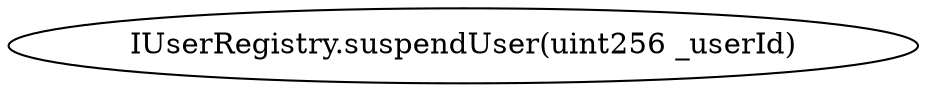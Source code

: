 digraph "" {
	graph [bb="0,0,368.53,36"];
	node [label="\N"];
	"IUserRegistry.suspendUser(uint256 _userId)"	 [height=0.5,
		pos="184.27,18",
		width=5.1185];
}
digraph "" {
	graph [bb="0,0,368.53,36"];
	node [label="\N"];
	"IUserRegistry.suspendUser(uint256 _userId)"	 [height=0.5,
		pos="184.27,18",
		width=5.1185];
}
digraph "" {
	graph [bb="0,0,368.53,36"];
	node [label="\N"];
	"IUserRegistry.suspendUser(uint256 _userId)"	 [height=0.5,
		pos="184.27,18",
		width=5.1185];
}
digraph "" {
	graph [bb="0,0,368.53,36"];
	node [label="\N"];
	"IUserRegistry.suspendUser(uint256 _userId)"	 [height=0.5,
		pos="184.27,18",
		width=5.1185];
}
digraph "" {
	graph [bb="0,0,368.53,36"];
	node [label="\N"];
	"IUserRegistry.suspendUser(uint256 _userId)"	 [height=0.5,
		pos="184.27,18",
		width=5.1185];
}

